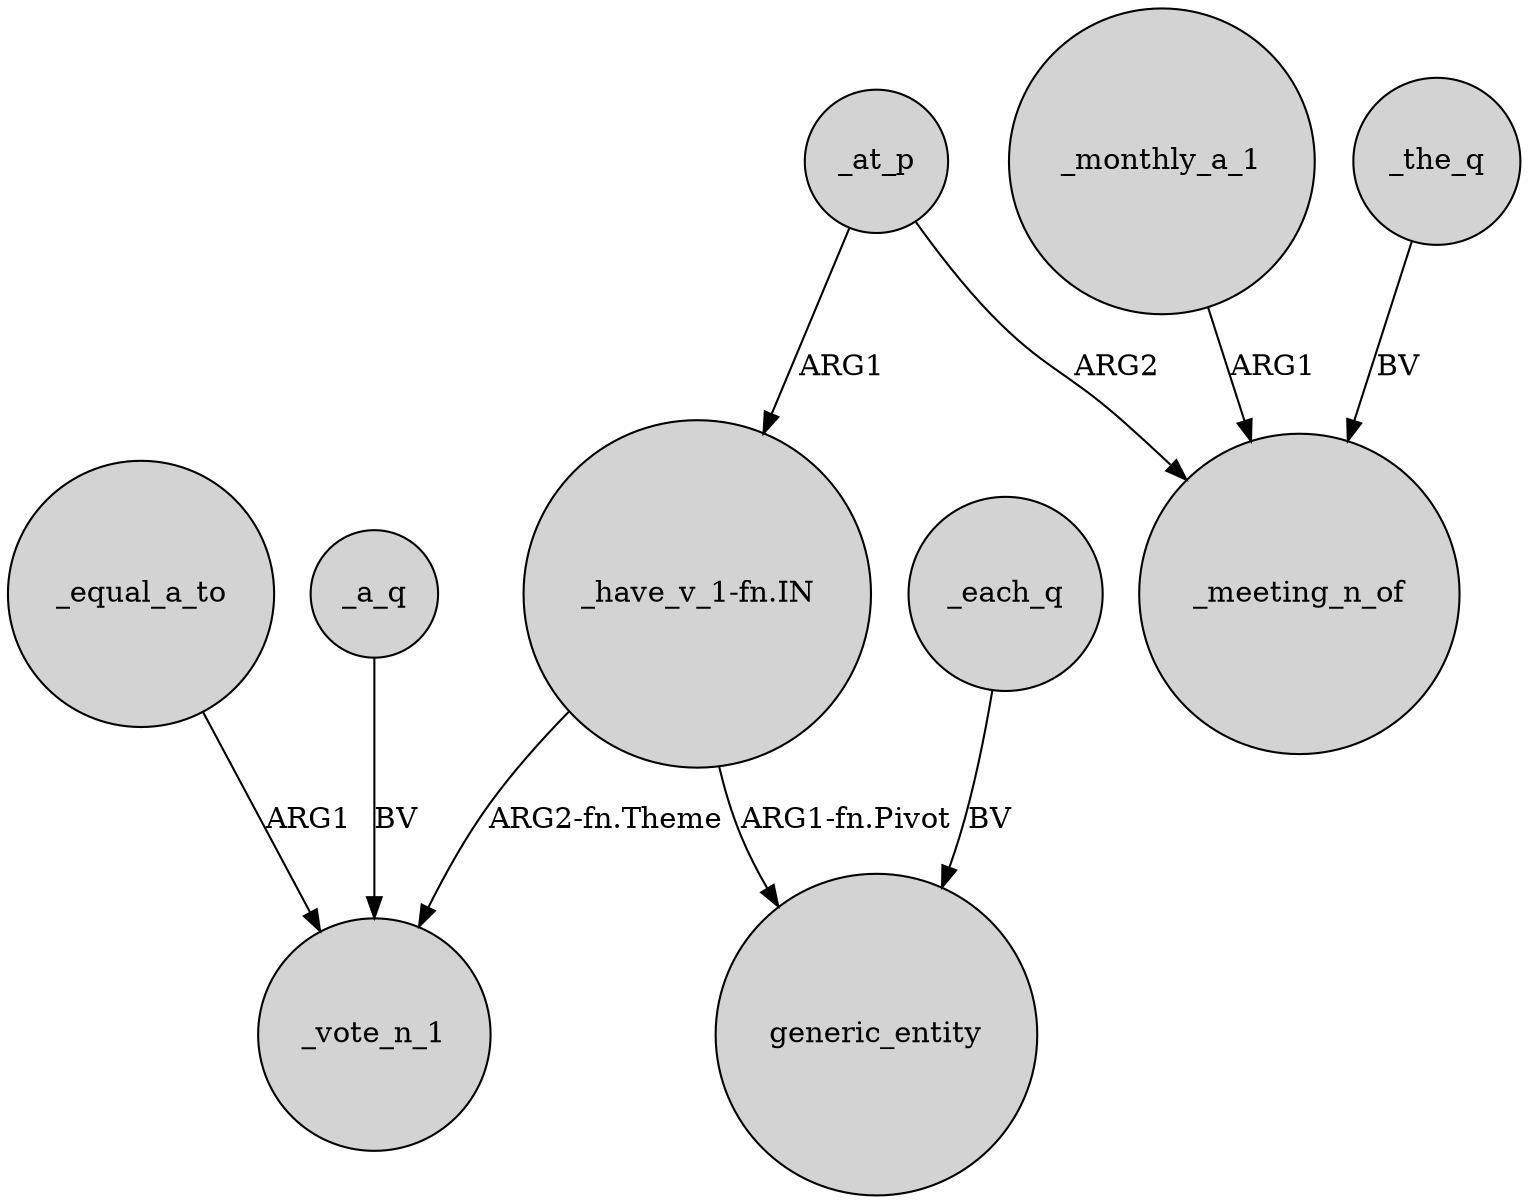 digraph {
	node [shape=circle style=filled]
	"_have_v_1-fn.IN" -> _vote_n_1 [label="ARG2-fn.Theme"]
	_equal_a_to -> _vote_n_1 [label=ARG1]
	_at_p -> "_have_v_1-fn.IN" [label=ARG1]
	_monthly_a_1 -> _meeting_n_of [label=ARG1]
	"_have_v_1-fn.IN" -> generic_entity [label="ARG1-fn.Pivot"]
	_each_q -> generic_entity [label=BV]
	_the_q -> _meeting_n_of [label=BV]
	_a_q -> _vote_n_1 [label=BV]
	_at_p -> _meeting_n_of [label=ARG2]
}
